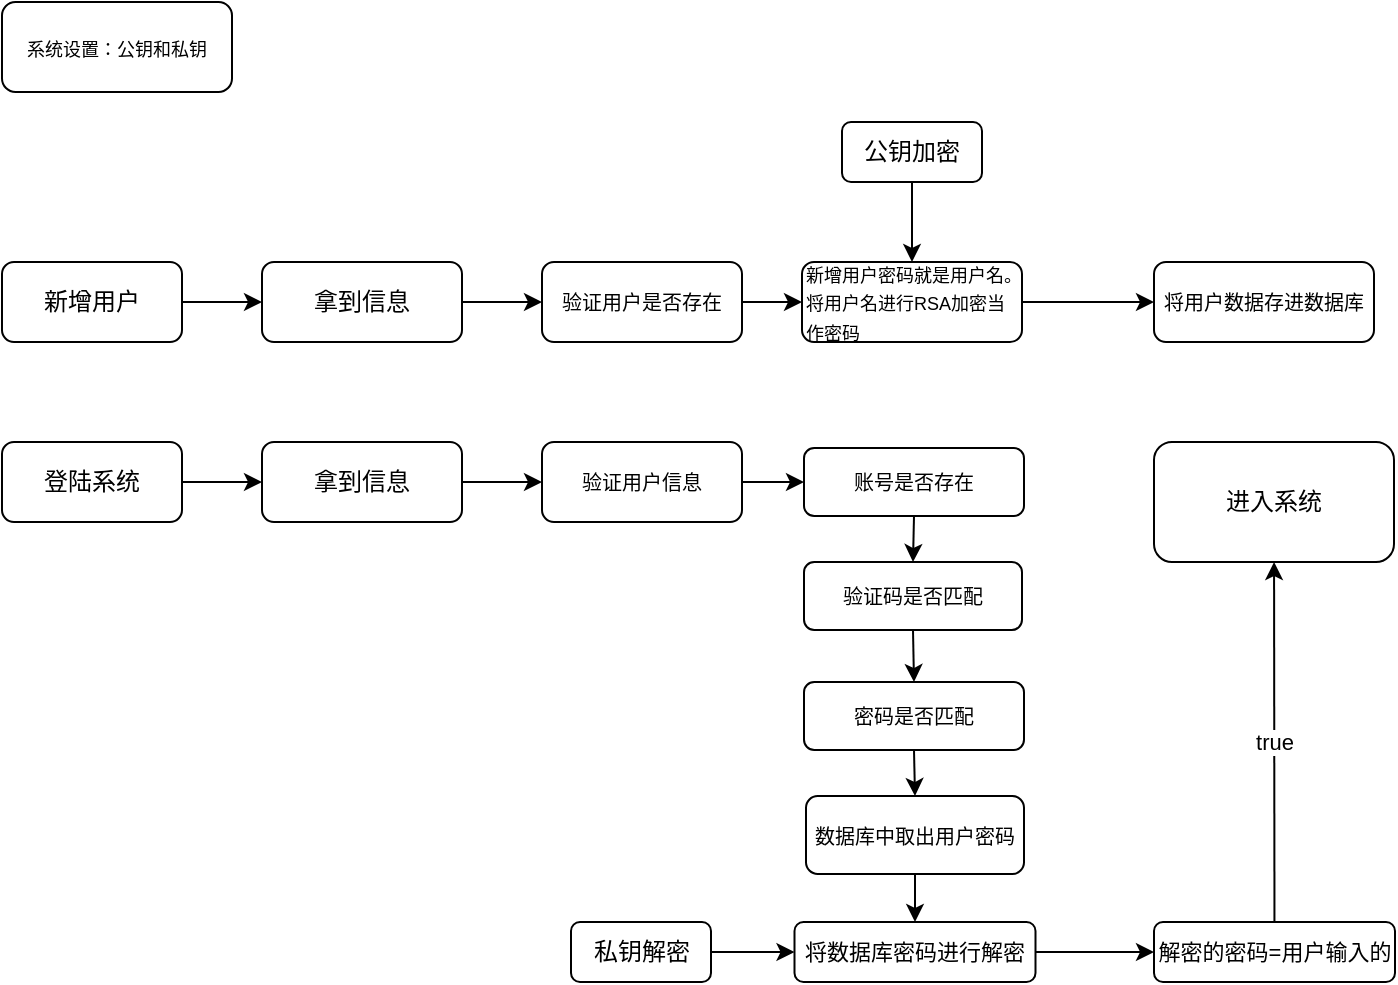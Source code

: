 <mxfile>
    <diagram id="owhD3sqDgg0eehR8zDdn" name="第 1 页">
        <mxGraphModel dx="983" dy="443" grid="1" gridSize="10" guides="1" tooltips="1" connect="1" arrows="1" fold="1" page="1" pageScale="1" pageWidth="1169" pageHeight="827" math="0" shadow="0">
            <root>
                <mxCell id="0"/>
                <mxCell id="1" parent="0"/>
                <mxCell id="5" value="" style="edgeStyle=none;html=1;" parent="1" source="2" target="4" edge="1">
                    <mxGeometry relative="1" as="geometry"/>
                </mxCell>
                <mxCell id="2" value="新增用户" style="rounded=1;whiteSpace=wrap;html=1;" parent="1" vertex="1">
                    <mxGeometry x="89" y="150" width="90" height="40" as="geometry"/>
                </mxCell>
                <mxCell id="7" value="" style="edgeStyle=none;html=1;" parent="1" source="4" target="6" edge="1">
                    <mxGeometry relative="1" as="geometry"/>
                </mxCell>
                <mxCell id="4" value="拿到信息" style="whiteSpace=wrap;html=1;rounded=1;" parent="1" vertex="1">
                    <mxGeometry x="219" y="150" width="100" height="40" as="geometry"/>
                </mxCell>
                <mxCell id="9" value="" style="edgeStyle=none;html=1;" parent="1" source="6" target="8" edge="1">
                    <mxGeometry relative="1" as="geometry"/>
                </mxCell>
                <mxCell id="6" value="&lt;p style=&quot;line-height: 120%;&quot;&gt;&lt;font style=&quot;font-size: 10px;&quot;&gt;验证用户是否存在&lt;/font&gt;&lt;/p&gt;" style="whiteSpace=wrap;html=1;rounded=1;" parent="1" vertex="1">
                    <mxGeometry x="359" y="150" width="100" height="40" as="geometry"/>
                </mxCell>
                <mxCell id="11" value="" style="edgeStyle=none;html=1;" parent="1" source="8" target="10" edge="1">
                    <mxGeometry relative="1" as="geometry"/>
                </mxCell>
                <mxCell id="8" value="&lt;font style=&quot;font-size: 9px;&quot;&gt;新增用户密码就是用户名。将用户名进行RSA加密当作密码&lt;/font&gt;" style="whiteSpace=wrap;html=1;rounded=1;align=left;" parent="1" vertex="1">
                    <mxGeometry x="489" y="150" width="110" height="40" as="geometry"/>
                </mxCell>
                <mxCell id="10" value="&lt;font style=&quot;font-size: 10px;&quot;&gt;将用户数据存进数据库&lt;/font&gt;" style="whiteSpace=wrap;html=1;rounded=1;" parent="1" vertex="1">
                    <mxGeometry x="665" y="150" width="110" height="40" as="geometry"/>
                </mxCell>
                <mxCell id="14" value="&lt;font style=&quot;font-size: 9px;&quot;&gt;系统设置：公钥和私钥&lt;/font&gt;" style="rounded=1;whiteSpace=wrap;html=1;" parent="1" vertex="1">
                    <mxGeometry x="89" y="20" width="115" height="45" as="geometry"/>
                </mxCell>
                <mxCell id="26" value="" style="edgeStyle=none;html=1;fontSize=9;" parent="1" source="16" target="8" edge="1">
                    <mxGeometry relative="1" as="geometry"/>
                </mxCell>
                <mxCell id="16" value="公钥加密" style="whiteSpace=wrap;html=1;rounded=1;" parent="1" vertex="1">
                    <mxGeometry x="509" y="80" width="70" height="30" as="geometry"/>
                </mxCell>
                <mxCell id="62" value="" style="edgeStyle=none;html=1;fontSize=11;" parent="1" source="21" target="61" edge="1">
                    <mxGeometry relative="1" as="geometry"/>
                </mxCell>
                <mxCell id="21" value="私钥解密" style="whiteSpace=wrap;html=1;rounded=1;" parent="1" vertex="1">
                    <mxGeometry x="373.5" y="480" width="70" height="30" as="geometry"/>
                </mxCell>
                <mxCell id="27" value="" style="edgeStyle=none;html=1;" parent="1" source="28" target="30" edge="1">
                    <mxGeometry relative="1" as="geometry"/>
                </mxCell>
                <mxCell id="28" value="登陆系统" style="rounded=1;whiteSpace=wrap;html=1;" parent="1" vertex="1">
                    <mxGeometry x="89" y="240" width="90" height="40" as="geometry"/>
                </mxCell>
                <mxCell id="29" value="" style="edgeStyle=none;html=1;" parent="1" source="30" target="32" edge="1">
                    <mxGeometry relative="1" as="geometry"/>
                </mxCell>
                <mxCell id="30" value="拿到信息" style="whiteSpace=wrap;html=1;rounded=1;" parent="1" vertex="1">
                    <mxGeometry x="219" y="240" width="100" height="40" as="geometry"/>
                </mxCell>
                <mxCell id="74" style="edgeStyle=none;html=1;exitX=1;exitY=0.5;exitDx=0;exitDy=0;entryX=0;entryY=0.5;entryDx=0;entryDy=0;fontSize=11;" parent="1" source="32" target="38" edge="1">
                    <mxGeometry relative="1" as="geometry"/>
                </mxCell>
                <mxCell id="32" value="&lt;p style=&quot;line-height: 120%;&quot;&gt;&lt;font style=&quot;font-size: 10px;&quot;&gt;验证用户信息&lt;/font&gt;&lt;/p&gt;" style="whiteSpace=wrap;html=1;rounded=1;" parent="1" vertex="1">
                    <mxGeometry x="359" y="240" width="100" height="40" as="geometry"/>
                </mxCell>
                <mxCell id="78" style="edgeStyle=none;html=1;exitX=0.5;exitY=1;exitDx=0;exitDy=0;entryX=0.5;entryY=0;entryDx=0;entryDy=0;fontSize=10;" parent="1" source="38" target="42" edge="1">
                    <mxGeometry relative="1" as="geometry"/>
                </mxCell>
                <mxCell id="38" value="&lt;p style=&quot;line-height: 120%;&quot;&gt;&lt;font style=&quot;font-size: 10px;&quot;&gt;账号是否存在&lt;/font&gt;&lt;/p&gt;" style="whiteSpace=wrap;html=1;rounded=1;" parent="1" vertex="1">
                    <mxGeometry x="490" y="243" width="110" height="34" as="geometry"/>
                </mxCell>
                <mxCell id="79" style="edgeStyle=none;html=1;exitX=0.5;exitY=1;exitDx=0;exitDy=0;entryX=0.5;entryY=0;entryDx=0;entryDy=0;fontSize=10;" parent="1" source="42" target="43" edge="1">
                    <mxGeometry relative="1" as="geometry"/>
                </mxCell>
                <mxCell id="42" value="&lt;p style=&quot;line-height: 120%;&quot;&gt;&lt;span style=&quot;font-size: 10px;&quot;&gt;验证码是否匹配&lt;/span&gt;&lt;/p&gt;" style="whiteSpace=wrap;html=1;rounded=1;" parent="1" vertex="1">
                    <mxGeometry x="490" y="300" width="109" height="34" as="geometry"/>
                </mxCell>
                <mxCell id="81" style="edgeStyle=none;html=1;exitX=0.5;exitY=1;exitDx=0;exitDy=0;entryX=0.5;entryY=0;entryDx=0;entryDy=0;fontSize=10;" parent="1" source="43" target="59" edge="1">
                    <mxGeometry relative="1" as="geometry"/>
                </mxCell>
                <mxCell id="43" value="&lt;p style=&quot;line-height: 120%;&quot;&gt;&lt;font style=&quot;font-size: 10px;&quot;&gt;密码是否匹配&lt;/font&gt;&lt;/p&gt;" style="whiteSpace=wrap;html=1;rounded=1;" parent="1" vertex="1">
                    <mxGeometry x="490" y="360" width="110" height="34" as="geometry"/>
                </mxCell>
                <mxCell id="52" value="进入系统" style="whiteSpace=wrap;html=1;rounded=1;" parent="1" vertex="1">
                    <mxGeometry x="665" y="240" width="120" height="60" as="geometry"/>
                </mxCell>
                <mxCell id="82" style="edgeStyle=none;html=1;exitX=0.5;exitY=1;exitDx=0;exitDy=0;fontSize=10;" parent="1" source="59" target="61" edge="1">
                    <mxGeometry relative="1" as="geometry"/>
                </mxCell>
                <mxCell id="59" value="&lt;font style=&quot;font-size: 10px;&quot;&gt;数据库中取出用户密码&lt;/font&gt;" style="whiteSpace=wrap;html=1;rounded=1;" parent="1" vertex="1">
                    <mxGeometry x="491" y="417" width="109" height="39" as="geometry"/>
                </mxCell>
                <mxCell id="65" value="" style="edgeStyle=none;html=1;fontSize=11;" parent="1" source="61" target="64" edge="1">
                    <mxGeometry relative="1" as="geometry"/>
                </mxCell>
                <mxCell id="61" value="&lt;span style=&quot;font-size: 11px;&quot;&gt;将数据库密码进行解密&lt;/span&gt;" style="whiteSpace=wrap;html=1;rounded=1;" parent="1" vertex="1">
                    <mxGeometry x="485.25" y="480" width="120.5" height="30" as="geometry"/>
                </mxCell>
                <mxCell id="66" value="true" style="edgeStyle=none;html=1;fontSize=11;" parent="1" source="64" target="52" edge="1">
                    <mxGeometry relative="1" as="geometry"/>
                </mxCell>
                <mxCell id="64" value="&lt;span style=&quot;font-size: 11px;&quot;&gt;解密的密码=用户输入的&lt;/span&gt;" style="whiteSpace=wrap;html=1;rounded=1;" parent="1" vertex="1">
                    <mxGeometry x="665" y="480" width="120.5" height="30" as="geometry"/>
                </mxCell>
            </root>
        </mxGraphModel>
    </diagram>
</mxfile>
